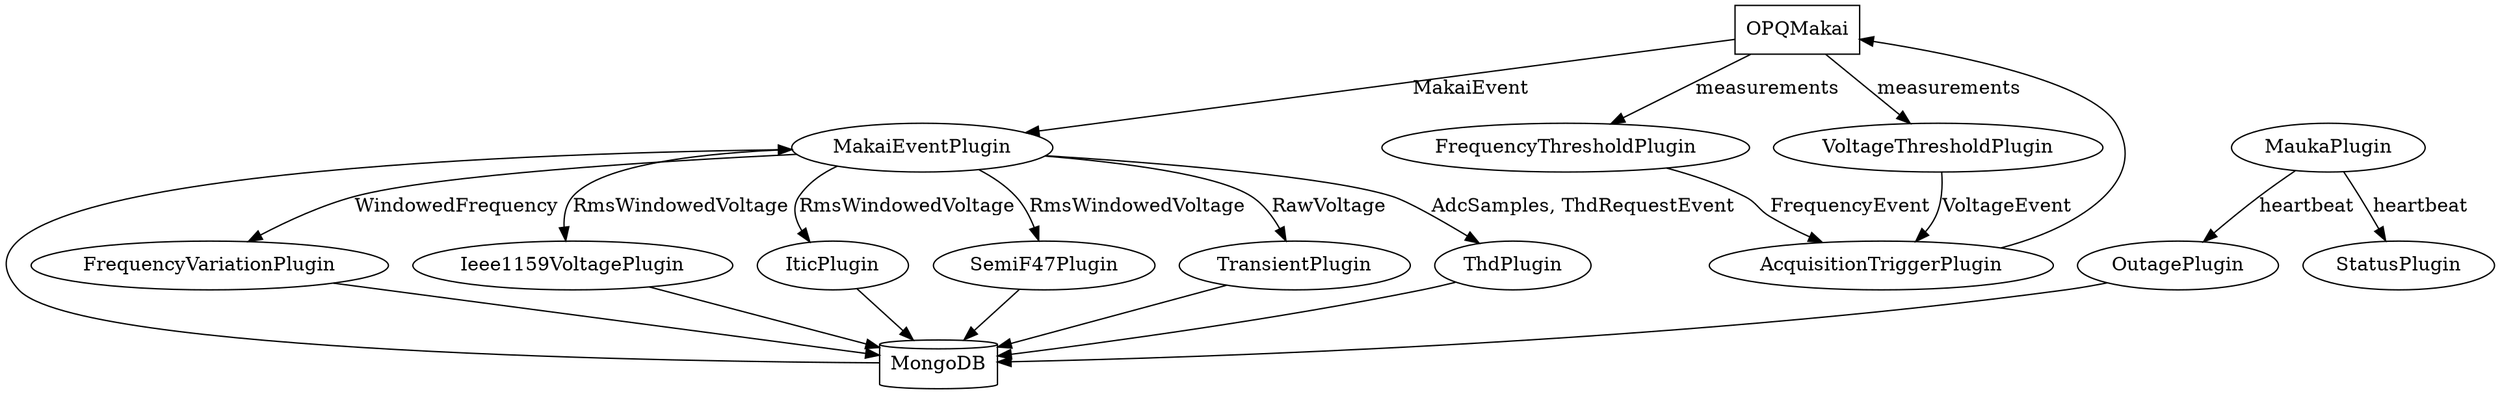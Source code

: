 digraph mauka_functional_diagram {
    // Define styles for certain nodes
    OPQMakai [shape=box];
    MongoDB [shape=cylinder];

    // Coming from Makai
    OPQMakai -> MakaiEventPlugin [label="MakaiEvent"]
    OPQMakai -> FrequencyThresholdPlugin [label="measurements"]
    OPQMakai -> VoltageThresholdPlugin [label="measurements"]

    // Going back to Makai
    FrequencyThresholdPlugin -> AcquisitionTriggerPlugin [label="FrequencyEvent"]
    VoltageThresholdPlugin -> AcquisitionTriggerPlugin [label="VoltageEvent"]
    AcquisitionTriggerPlugin -> OPQMakai

    // From MaukaPlugin
    MaukaPlugin -> OutagePlugin [label="heartbeat"]
    MaukaPlugin -> StatusPlugin [label="heartbeat"]

    // Coming from MakaiEventPlugin
    MakaiEventPlugin -> FrequencyVariationPlugin [label="WindowedFrequency"]
    MakaiEventPlugin -> Ieee1159VoltagePlugin [label="RmsWindowedVoltage"]
    MakaiEventPlugin -> IticPlugin [label="RmsWindowedVoltage"]
    MakaiEventPlugin -> SemiF47Plugin [label="RmsWindowedVoltage"]
    MakaiEventPlugin -> TransientPlugin [label="RawVoltage"]
    MakaiEventPlugin -> ThdPlugin [label="AdcSamples, ThdRequestEvent"]

    // MongoDB In
    MongoDB -> MakaiEventPlugin

    // MongoDB Out
    FrequencyVariationPlugin -> MongoDB
    Ieee1159VoltagePlugin -> MongoDB
    IticPlugin -> MongoDB
    SemiF47Plugin -> MongoDB
    TransientPlugin -> MongoDB
    ThdPlugin -> MongoDB
    OutagePlugin -> MongoDB
}